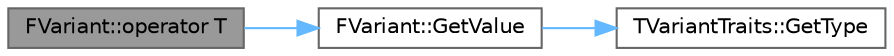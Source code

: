 digraph "FVariant::operator T"
{
 // INTERACTIVE_SVG=YES
 // LATEX_PDF_SIZE
  bgcolor="transparent";
  edge [fontname=Helvetica,fontsize=10,labelfontname=Helvetica,labelfontsize=10];
  node [fontname=Helvetica,fontsize=10,shape=box,height=0.2,width=0.4];
  rankdir="LR";
  Node1 [id="Node000001",label="FVariant::operator T",height=0.2,width=0.4,color="gray40", fillcolor="grey60", style="filled", fontcolor="black",tooltip="Implicit conversion operator."];
  Node1 -> Node2 [id="edge1_Node000001_Node000002",color="steelblue1",style="solid",tooltip=" "];
  Node2 [id="Node000002",label="FVariant::GetValue",height=0.2,width=0.4,color="grey40", fillcolor="white", style="filled",URL="$d5/d94/classFVariant.html#afa72f7777366f558765b1f9decc99dab",tooltip="Gets the stored value."];
  Node2 -> Node3 [id="edge2_Node000002_Node000003",color="steelblue1",style="solid",tooltip=" "];
  Node3 [id="Node000003",label="TVariantTraits::GetType",height=0.2,width=0.4,color="grey40", fillcolor="white", style="filled",URL="$d0/d4f/structTVariantTraits.html#ad74890d5b03917d06cd88eaa6d4d8415",tooltip=" "];
}
